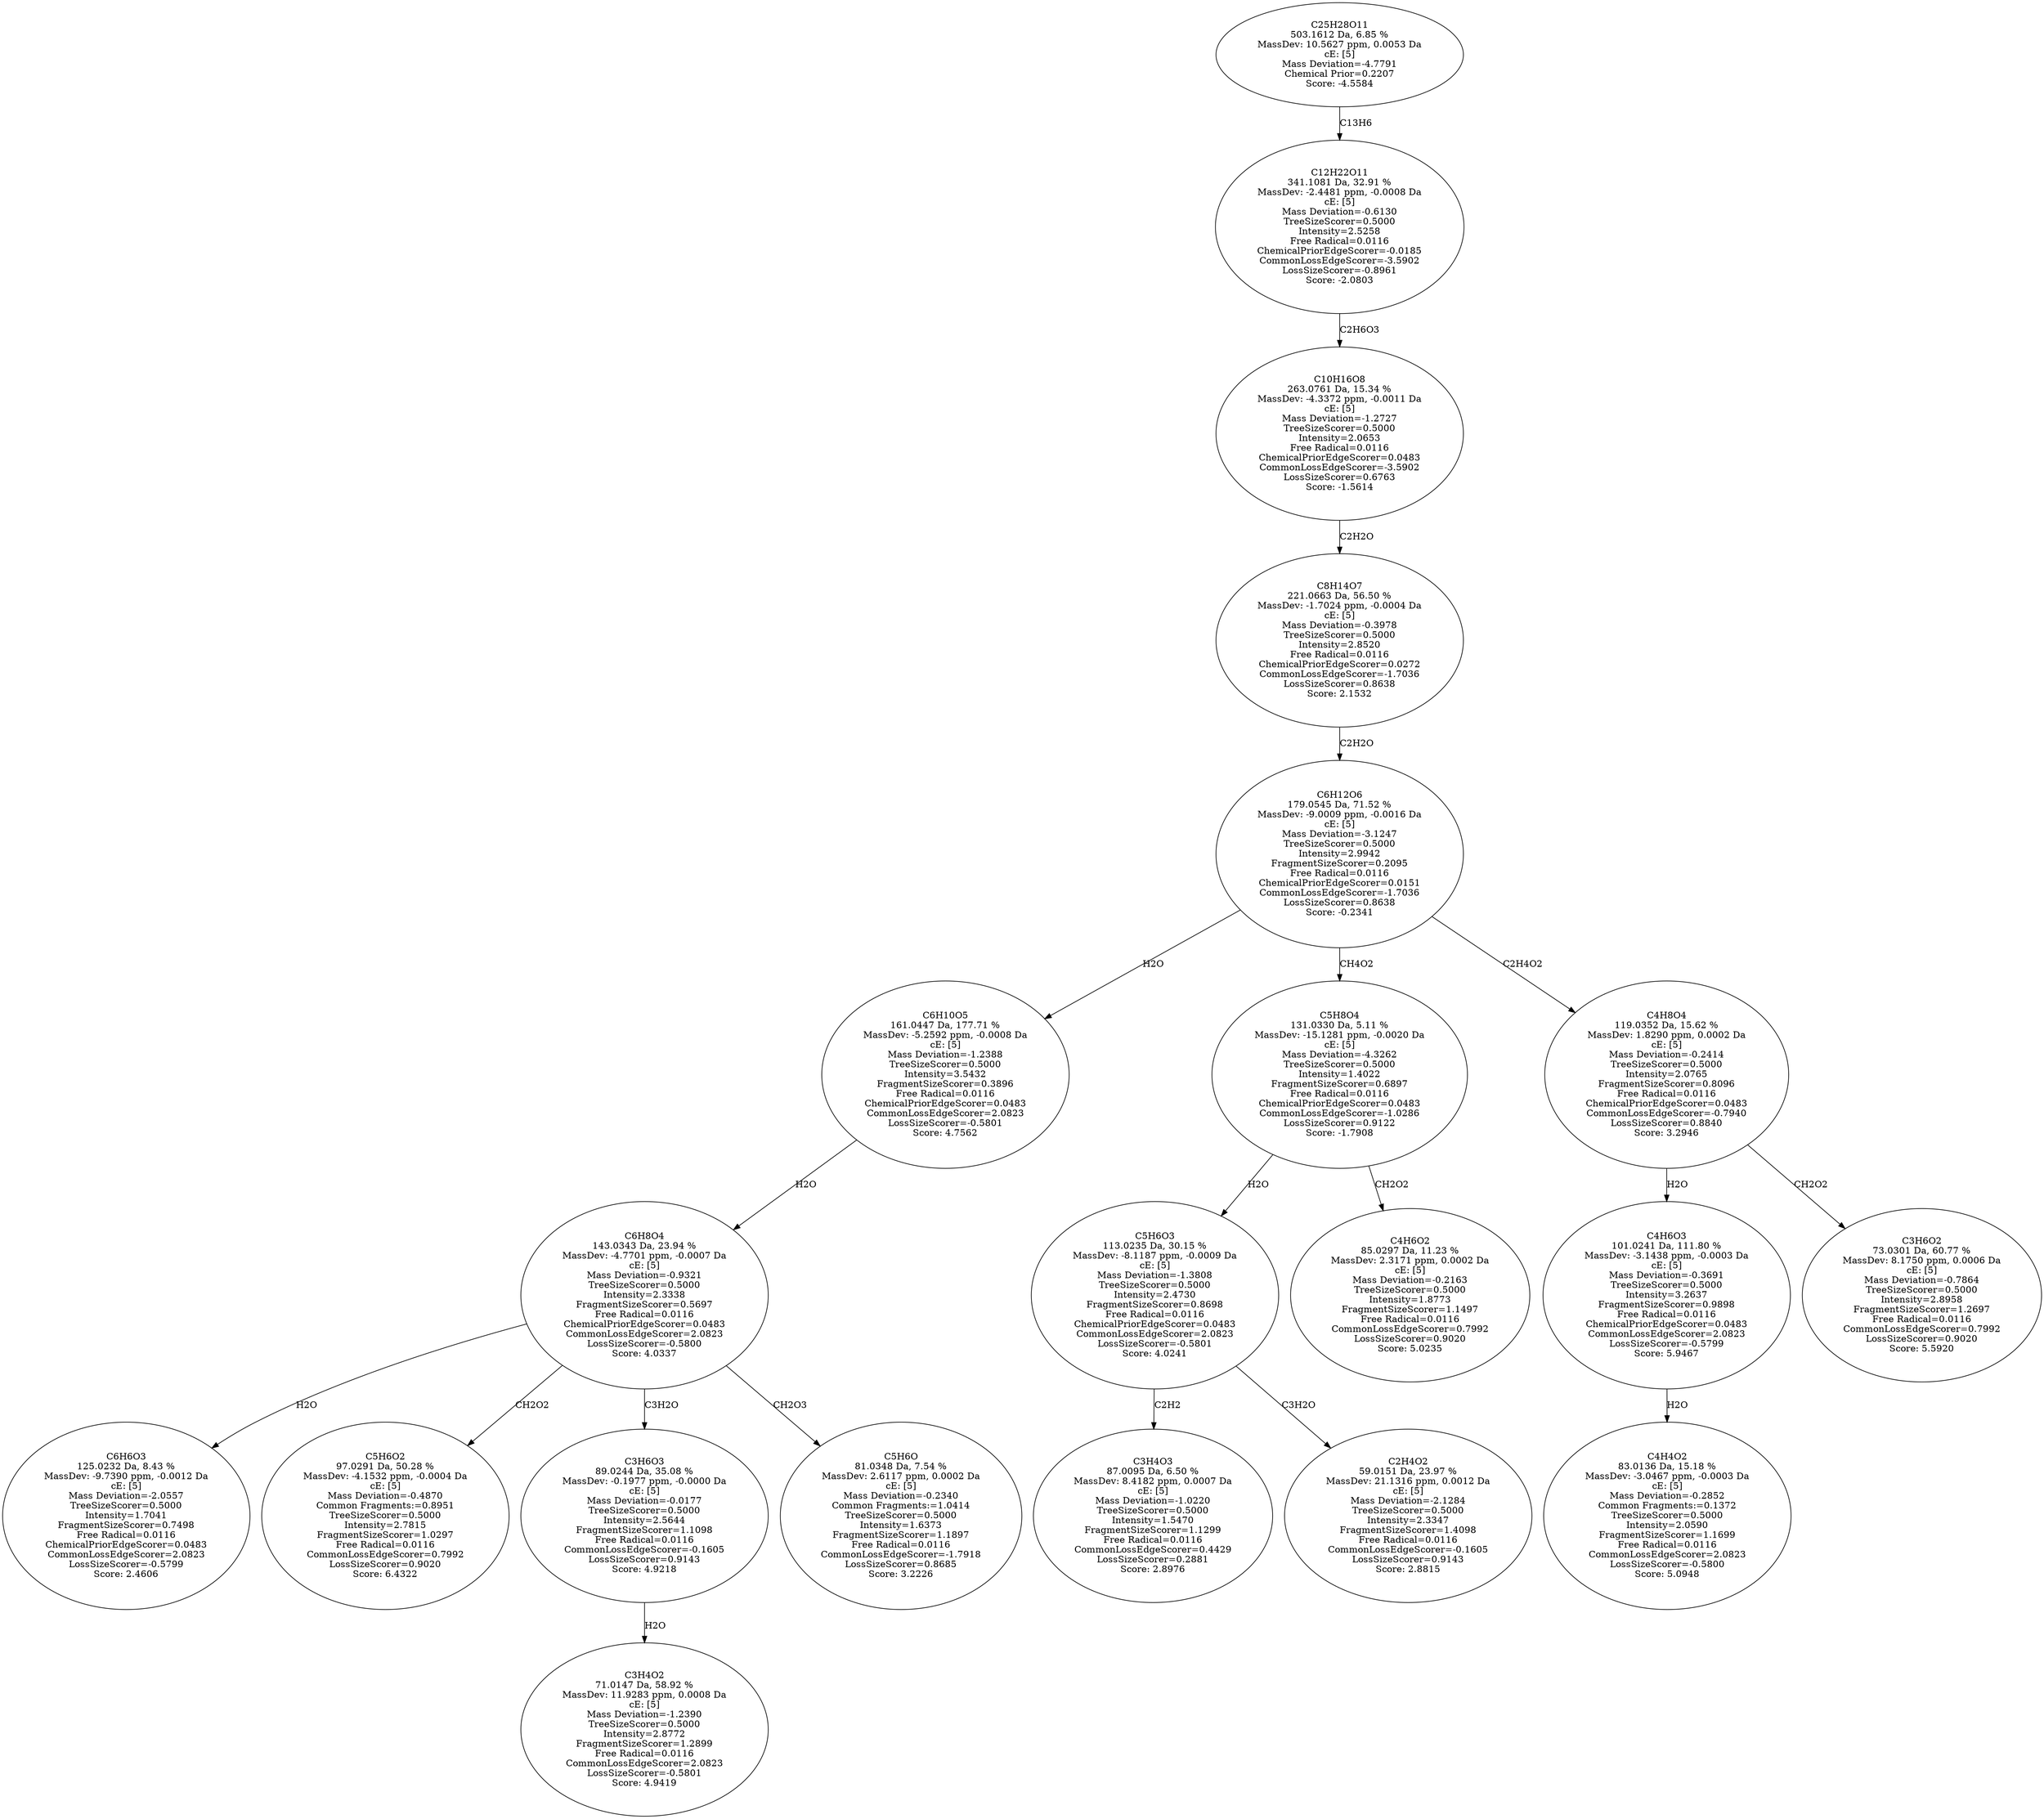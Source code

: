 strict digraph {
v1 [label="C6H6O3\n125.0232 Da, 8.43 %\nMassDev: -9.7390 ppm, -0.0012 Da\ncE: [5]\nMass Deviation=-2.0557\nTreeSizeScorer=0.5000\nIntensity=1.7041\nFragmentSizeScorer=0.7498\nFree Radical=0.0116\nChemicalPriorEdgeScorer=0.0483\nCommonLossEdgeScorer=2.0823\nLossSizeScorer=-0.5799\nScore: 2.4606"];
v2 [label="C5H6O2\n97.0291 Da, 50.28 %\nMassDev: -4.1532 ppm, -0.0004 Da\ncE: [5]\nMass Deviation=-0.4870\nCommon Fragments:=0.8951\nTreeSizeScorer=0.5000\nIntensity=2.7815\nFragmentSizeScorer=1.0297\nFree Radical=0.0116\nCommonLossEdgeScorer=0.7992\nLossSizeScorer=0.9020\nScore: 6.4322"];
v3 [label="C3H4O2\n71.0147 Da, 58.92 %\nMassDev: 11.9283 ppm, 0.0008 Da\ncE: [5]\nMass Deviation=-1.2390\nTreeSizeScorer=0.5000\nIntensity=2.8772\nFragmentSizeScorer=1.2899\nFree Radical=0.0116\nCommonLossEdgeScorer=2.0823\nLossSizeScorer=-0.5801\nScore: 4.9419"];
v4 [label="C3H6O3\n89.0244 Da, 35.08 %\nMassDev: -0.1977 ppm, -0.0000 Da\ncE: [5]\nMass Deviation=-0.0177\nTreeSizeScorer=0.5000\nIntensity=2.5644\nFragmentSizeScorer=1.1098\nFree Radical=0.0116\nCommonLossEdgeScorer=-0.1605\nLossSizeScorer=0.9143\nScore: 4.9218"];
v5 [label="C5H6O\n81.0348 Da, 7.54 %\nMassDev: 2.6117 ppm, 0.0002 Da\ncE: [5]\nMass Deviation=-0.2340\nCommon Fragments:=1.0414\nTreeSizeScorer=0.5000\nIntensity=1.6373\nFragmentSizeScorer=1.1897\nFree Radical=0.0116\nCommonLossEdgeScorer=-1.7918\nLossSizeScorer=0.8685\nScore: 3.2226"];
v6 [label="C6H8O4\n143.0343 Da, 23.94 %\nMassDev: -4.7701 ppm, -0.0007 Da\ncE: [5]\nMass Deviation=-0.9321\nTreeSizeScorer=0.5000\nIntensity=2.3338\nFragmentSizeScorer=0.5697\nFree Radical=0.0116\nChemicalPriorEdgeScorer=0.0483\nCommonLossEdgeScorer=2.0823\nLossSizeScorer=-0.5800\nScore: 4.0337"];
v7 [label="C6H10O5\n161.0447 Da, 177.71 %\nMassDev: -5.2592 ppm, -0.0008 Da\ncE: [5]\nMass Deviation=-1.2388\nTreeSizeScorer=0.5000\nIntensity=3.5432\nFragmentSizeScorer=0.3896\nFree Radical=0.0116\nChemicalPriorEdgeScorer=0.0483\nCommonLossEdgeScorer=2.0823\nLossSizeScorer=-0.5801\nScore: 4.7562"];
v8 [label="C3H4O3\n87.0095 Da, 6.50 %\nMassDev: 8.4182 ppm, 0.0007 Da\ncE: [5]\nMass Deviation=-1.0220\nTreeSizeScorer=0.5000\nIntensity=1.5470\nFragmentSizeScorer=1.1299\nFree Radical=0.0116\nCommonLossEdgeScorer=0.4429\nLossSizeScorer=0.2881\nScore: 2.8976"];
v9 [label="C2H4O2\n59.0151 Da, 23.97 %\nMassDev: 21.1316 ppm, 0.0012 Da\ncE: [5]\nMass Deviation=-2.1284\nTreeSizeScorer=0.5000\nIntensity=2.3347\nFragmentSizeScorer=1.4098\nFree Radical=0.0116\nCommonLossEdgeScorer=-0.1605\nLossSizeScorer=0.9143\nScore: 2.8815"];
v10 [label="C5H6O3\n113.0235 Da, 30.15 %\nMassDev: -8.1187 ppm, -0.0009 Da\ncE: [5]\nMass Deviation=-1.3808\nTreeSizeScorer=0.5000\nIntensity=2.4730\nFragmentSizeScorer=0.8698\nFree Radical=0.0116\nChemicalPriorEdgeScorer=0.0483\nCommonLossEdgeScorer=2.0823\nLossSizeScorer=-0.5801\nScore: 4.0241"];
v11 [label="C4H6O2\n85.0297 Da, 11.23 %\nMassDev: 2.3171 ppm, 0.0002 Da\ncE: [5]\nMass Deviation=-0.2163\nTreeSizeScorer=0.5000\nIntensity=1.8773\nFragmentSizeScorer=1.1497\nFree Radical=0.0116\nCommonLossEdgeScorer=0.7992\nLossSizeScorer=0.9020\nScore: 5.0235"];
v12 [label="C5H8O4\n131.0330 Da, 5.11 %\nMassDev: -15.1281 ppm, -0.0020 Da\ncE: [5]\nMass Deviation=-4.3262\nTreeSizeScorer=0.5000\nIntensity=1.4022\nFragmentSizeScorer=0.6897\nFree Radical=0.0116\nChemicalPriorEdgeScorer=0.0483\nCommonLossEdgeScorer=-1.0286\nLossSizeScorer=0.9122\nScore: -1.7908"];
v13 [label="C4H4O2\n83.0136 Da, 15.18 %\nMassDev: -3.0467 ppm, -0.0003 Da\ncE: [5]\nMass Deviation=-0.2852\nCommon Fragments:=0.1372\nTreeSizeScorer=0.5000\nIntensity=2.0590\nFragmentSizeScorer=1.1699\nFree Radical=0.0116\nCommonLossEdgeScorer=2.0823\nLossSizeScorer=-0.5800\nScore: 5.0948"];
v14 [label="C4H6O3\n101.0241 Da, 111.80 %\nMassDev: -3.1438 ppm, -0.0003 Da\ncE: [5]\nMass Deviation=-0.3691\nTreeSizeScorer=0.5000\nIntensity=3.2637\nFragmentSizeScorer=0.9898\nFree Radical=0.0116\nChemicalPriorEdgeScorer=0.0483\nCommonLossEdgeScorer=2.0823\nLossSizeScorer=-0.5799\nScore: 5.9467"];
v15 [label="C3H6O2\n73.0301 Da, 60.77 %\nMassDev: 8.1750 ppm, 0.0006 Da\ncE: [5]\nMass Deviation=-0.7864\nTreeSizeScorer=0.5000\nIntensity=2.8958\nFragmentSizeScorer=1.2697\nFree Radical=0.0116\nCommonLossEdgeScorer=0.7992\nLossSizeScorer=0.9020\nScore: 5.5920"];
v16 [label="C4H8O4\n119.0352 Da, 15.62 %\nMassDev: 1.8290 ppm, 0.0002 Da\ncE: [5]\nMass Deviation=-0.2414\nTreeSizeScorer=0.5000\nIntensity=2.0765\nFragmentSizeScorer=0.8096\nFree Radical=0.0116\nChemicalPriorEdgeScorer=0.0483\nCommonLossEdgeScorer=-0.7940\nLossSizeScorer=0.8840\nScore: 3.2946"];
v17 [label="C6H12O6\n179.0545 Da, 71.52 %\nMassDev: -9.0009 ppm, -0.0016 Da\ncE: [5]\nMass Deviation=-3.1247\nTreeSizeScorer=0.5000\nIntensity=2.9942\nFragmentSizeScorer=0.2095\nFree Radical=0.0116\nChemicalPriorEdgeScorer=0.0151\nCommonLossEdgeScorer=-1.7036\nLossSizeScorer=0.8638\nScore: -0.2341"];
v18 [label="C8H14O7\n221.0663 Da, 56.50 %\nMassDev: -1.7024 ppm, -0.0004 Da\ncE: [5]\nMass Deviation=-0.3978\nTreeSizeScorer=0.5000\nIntensity=2.8520\nFree Radical=0.0116\nChemicalPriorEdgeScorer=0.0272\nCommonLossEdgeScorer=-1.7036\nLossSizeScorer=0.8638\nScore: 2.1532"];
v19 [label="C10H16O8\n263.0761 Da, 15.34 %\nMassDev: -4.3372 ppm, -0.0011 Da\ncE: [5]\nMass Deviation=-1.2727\nTreeSizeScorer=0.5000\nIntensity=2.0653\nFree Radical=0.0116\nChemicalPriorEdgeScorer=0.0483\nCommonLossEdgeScorer=-3.5902\nLossSizeScorer=0.6763\nScore: -1.5614"];
v20 [label="C12H22O11\n341.1081 Da, 32.91 %\nMassDev: -2.4481 ppm, -0.0008 Da\ncE: [5]\nMass Deviation=-0.6130\nTreeSizeScorer=0.5000\nIntensity=2.5258\nFree Radical=0.0116\nChemicalPriorEdgeScorer=-0.0185\nCommonLossEdgeScorer=-3.5902\nLossSizeScorer=-0.8961\nScore: -2.0803"];
v21 [label="C25H28O11\n503.1612 Da, 6.85 %\nMassDev: 10.5627 ppm, 0.0053 Da\ncE: [5]\nMass Deviation=-4.7791\nChemical Prior=0.2207\nScore: -4.5584"];
v6 -> v1 [label="H2O"];
v6 -> v2 [label="CH2O2"];
v4 -> v3 [label="H2O"];
v6 -> v4 [label="C3H2O"];
v6 -> v5 [label="CH2O3"];
v7 -> v6 [label="H2O"];
v17 -> v7 [label="H2O"];
v10 -> v8 [label="C2H2"];
v10 -> v9 [label="C3H2O"];
v12 -> v10 [label="H2O"];
v12 -> v11 [label="CH2O2"];
v17 -> v12 [label="CH4O2"];
v14 -> v13 [label="H2O"];
v16 -> v14 [label="H2O"];
v16 -> v15 [label="CH2O2"];
v17 -> v16 [label="C2H4O2"];
v18 -> v17 [label="C2H2O"];
v19 -> v18 [label="C2H2O"];
v20 -> v19 [label="C2H6O3"];
v21 -> v20 [label="C13H6"];
}